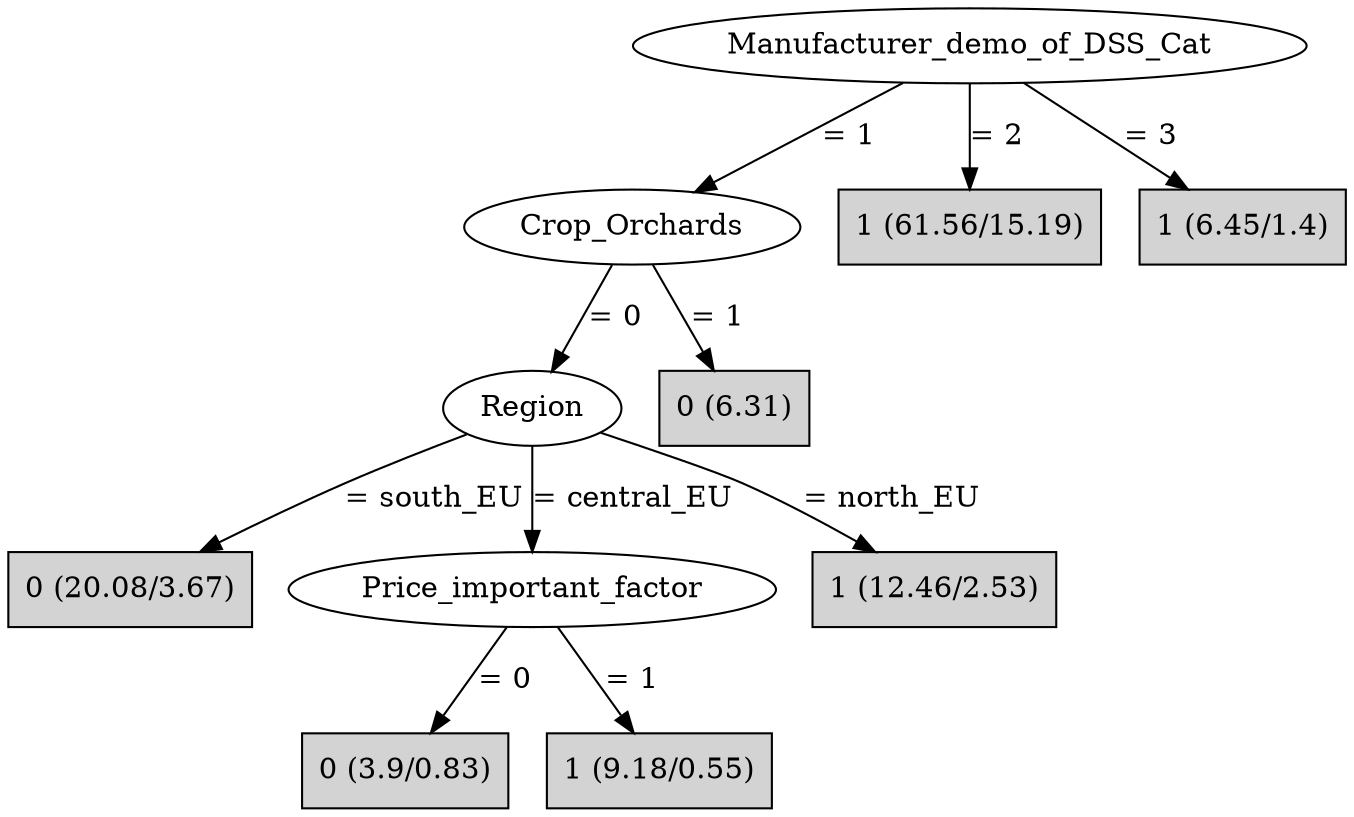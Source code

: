 digraph J48Tree {
N0 [label="Manufacturer_demo_of_DSS_Cat" ]
N0->N1 [label="= 1"]
N1 [label="Crop_Orchards" ]
N1->N2 [label="= 0"]
N2 [label="Region" ]
N2->N3 [label="= south_EU"]
N3 [label="0 (20.08/3.67)" shape=box style=filled ]
N2->N4 [label="= central_EU"]
N4 [label="Price_important_factor" ]
N4->N5 [label="= 0"]
N5 [label="0 (3.9/0.83)" shape=box style=filled ]
N4->N6 [label="= 1"]
N6 [label="1 (9.18/0.55)" shape=box style=filled ]
N2->N7 [label="= north_EU"]
N7 [label="1 (12.46/2.53)" shape=box style=filled ]
N1->N8 [label="= 1"]
N8 [label="0 (6.31)" shape=box style=filled ]
N0->N9 [label="= 2"]
N9 [label="1 (61.56/15.19)" shape=box style=filled ]
N0->N10 [label="= 3"]
N10 [label="1 (6.45/1.4)" shape=box style=filled ]
}

